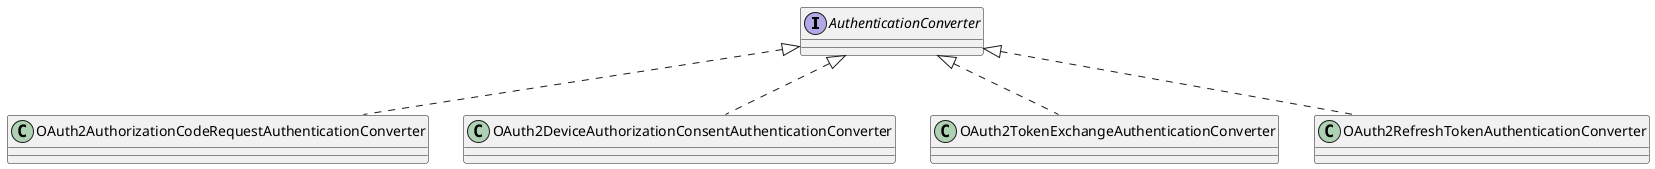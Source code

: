 @startuml
'https://plantuml.com/class-diagram

interface AuthenticationConverter
class OAuth2AuthorizationCodeRequestAuthenticationConverter
class OAuth2DeviceAuthorizationConsentAuthenticationConverter
class OAuth2TokenExchangeAuthenticationConverter
class OAuth2RefreshTokenAuthenticationConverter


AuthenticationConverter <|.. OAuth2AuthorizationCodeRequestAuthenticationConverter
AuthenticationConverter <|.. OAuth2DeviceAuthorizationConsentAuthenticationConverter
AuthenticationConverter <|.. OAuth2TokenExchangeAuthenticationConverter
AuthenticationConverter <|.. OAuth2RefreshTokenAuthenticationConverter


@enduml